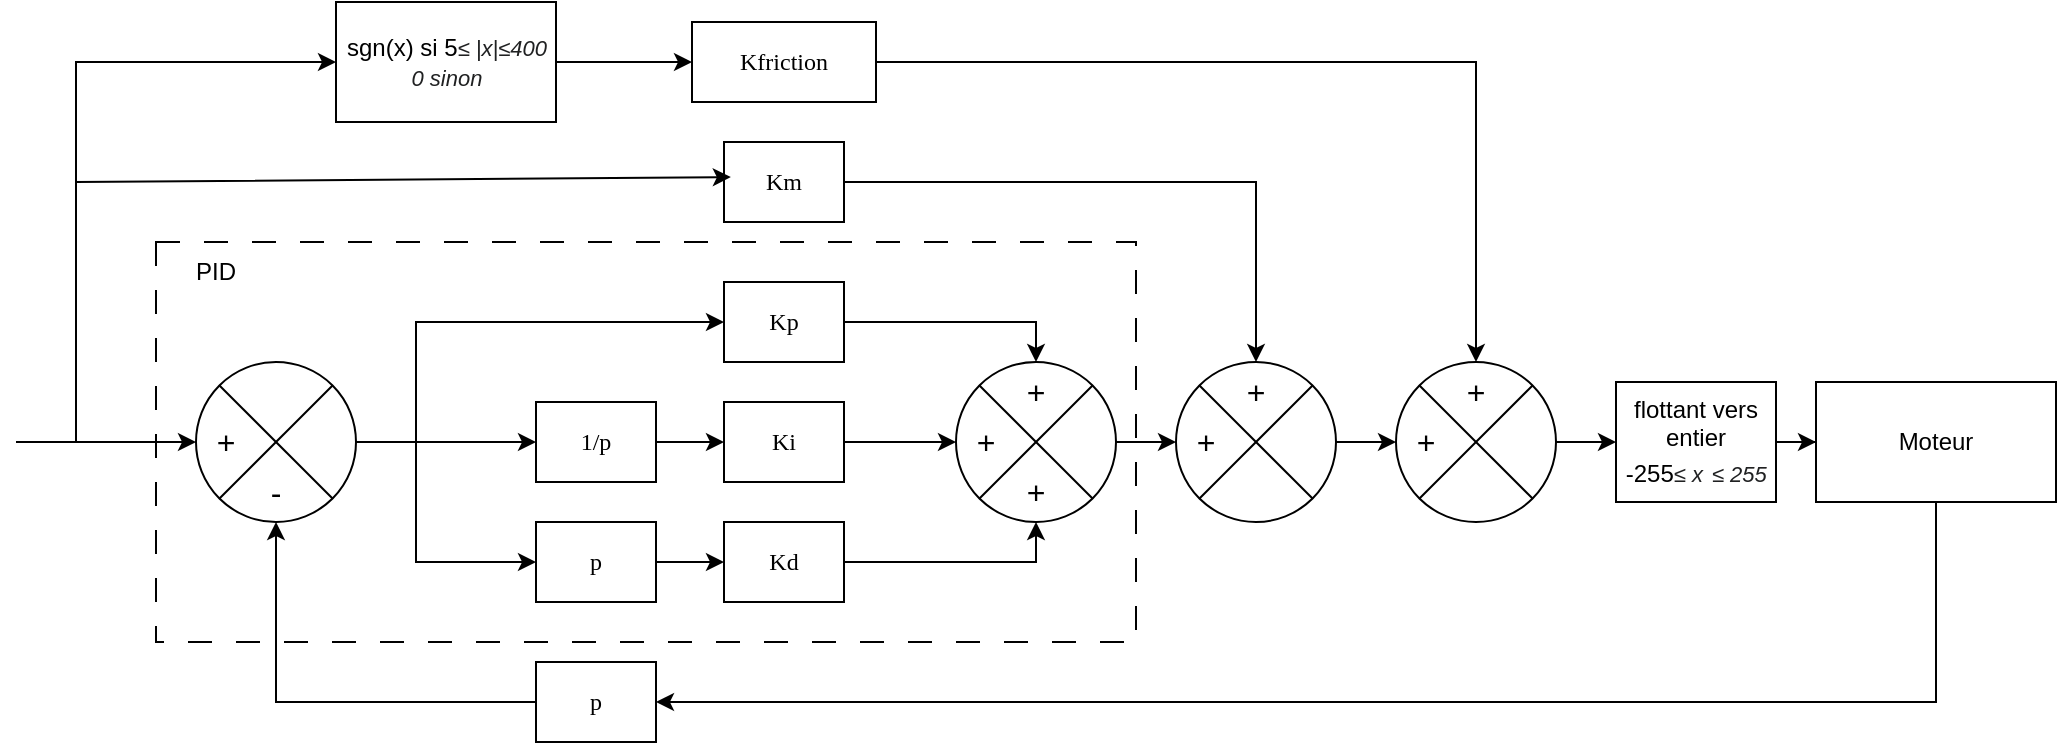 <mxfile version="27.0.9">
  <diagram name="Page-1" id="tfFc7czBFvREa9YvKkDd">
    <mxGraphModel dx="1181" dy="650" grid="1" gridSize="10" guides="1" tooltips="1" connect="1" arrows="1" fold="1" page="1" pageScale="1" pageWidth="1169" pageHeight="827" math="0" shadow="0">
      <root>
        <mxCell id="0" />
        <mxCell id="1" parent="0" />
        <mxCell id="fLKpG50GL_Or-2UU6sCu-28" value="" style="rounded=0;whiteSpace=wrap;html=1;fillColor=none;dashed=1;dashPattern=12 12;" vertex="1" parent="1">
          <mxGeometry x="100" y="140" width="490" height="200" as="geometry" />
        </mxCell>
        <mxCell id="fLKpG50GL_Or-2UU6sCu-18" style="edgeStyle=orthogonalEdgeStyle;rounded=0;orthogonalLoop=1;jettySize=auto;html=1;entryX=0.5;entryY=0;entryDx=0;entryDy=0;" edge="1" parent="1" source="fLKpG50GL_Or-2UU6sCu-1" target="fLKpG50GL_Or-2UU6sCu-16">
          <mxGeometry relative="1" as="geometry" />
        </mxCell>
        <mxCell id="fLKpG50GL_Or-2UU6sCu-1" value="&lt;blockquote&gt;&lt;font face=&quot;Lucida Console&quot;&gt;Kp&lt;/font&gt;&lt;/blockquote&gt;" style="whiteSpace=wrap;html=1;" vertex="1" parent="1">
          <mxGeometry x="384" y="160" width="60" height="40" as="geometry" />
        </mxCell>
        <mxCell id="fLKpG50GL_Or-2UU6sCu-11" style="edgeStyle=orthogonalEdgeStyle;rounded=0;orthogonalLoop=1;jettySize=auto;html=1;entryX=0;entryY=0.5;entryDx=0;entryDy=0;" edge="1" parent="1" source="fLKpG50GL_Or-2UU6sCu-2" target="fLKpG50GL_Or-2UU6sCu-6">
          <mxGeometry relative="1" as="geometry">
            <Array as="points">
              <mxPoint x="200" y="240" />
              <mxPoint x="200" y="240" />
            </Array>
          </mxGeometry>
        </mxCell>
        <mxCell id="fLKpG50GL_Or-2UU6sCu-12" style="edgeStyle=orthogonalEdgeStyle;rounded=0;orthogonalLoop=1;jettySize=auto;html=1;" edge="1" parent="1" source="fLKpG50GL_Or-2UU6sCu-2" target="fLKpG50GL_Or-2UU6sCu-1">
          <mxGeometry relative="1" as="geometry">
            <Array as="points">
              <mxPoint x="230" y="240" />
              <mxPoint x="230" y="180" />
            </Array>
          </mxGeometry>
        </mxCell>
        <mxCell id="fLKpG50GL_Or-2UU6sCu-13" style="edgeStyle=orthogonalEdgeStyle;rounded=0;orthogonalLoop=1;jettySize=auto;html=1;entryX=0;entryY=0.5;entryDx=0;entryDy=0;" edge="1" parent="1" source="fLKpG50GL_Or-2UU6sCu-2" target="fLKpG50GL_Or-2UU6sCu-5">
          <mxGeometry relative="1" as="geometry">
            <Array as="points">
              <mxPoint x="230" y="240" />
              <mxPoint x="230" y="300" />
            </Array>
          </mxGeometry>
        </mxCell>
        <mxCell id="fLKpG50GL_Or-2UU6sCu-2" value="" style="shape=sumEllipse;perimeter=ellipsePerimeter;whiteSpace=wrap;html=1;backgroundOutline=1;" vertex="1" parent="1">
          <mxGeometry x="120" y="200" width="80" height="80" as="geometry" />
        </mxCell>
        <mxCell id="fLKpG50GL_Or-2UU6sCu-21" style="edgeStyle=orthogonalEdgeStyle;rounded=0;orthogonalLoop=1;jettySize=auto;html=1;entryX=0;entryY=0.5;entryDx=0;entryDy=0;" edge="1" parent="1" source="fLKpG50GL_Or-2UU6sCu-3" target="fLKpG50GL_Or-2UU6sCu-16">
          <mxGeometry relative="1" as="geometry" />
        </mxCell>
        <mxCell id="fLKpG50GL_Or-2UU6sCu-3" value="&lt;blockquote&gt;&lt;font face=&quot;Lucida Console&quot;&gt;Ki&lt;/font&gt;&lt;/blockquote&gt;" style="whiteSpace=wrap;html=1;" vertex="1" parent="1">
          <mxGeometry x="384" y="220" width="60" height="40" as="geometry" />
        </mxCell>
        <mxCell id="fLKpG50GL_Or-2UU6sCu-22" style="edgeStyle=orthogonalEdgeStyle;rounded=0;orthogonalLoop=1;jettySize=auto;html=1;entryX=0.5;entryY=1;entryDx=0;entryDy=0;" edge="1" parent="1" source="fLKpG50GL_Or-2UU6sCu-4" target="fLKpG50GL_Or-2UU6sCu-20">
          <mxGeometry relative="1" as="geometry" />
        </mxCell>
        <mxCell id="fLKpG50GL_Or-2UU6sCu-4" value="&lt;blockquote&gt;&lt;font face=&quot;Lucida Console&quot;&gt;Kd&lt;/font&gt;&lt;/blockquote&gt;" style="whiteSpace=wrap;html=1;" vertex="1" parent="1">
          <mxGeometry x="384" y="280" width="60" height="40" as="geometry" />
        </mxCell>
        <mxCell id="fLKpG50GL_Or-2UU6sCu-10" style="edgeStyle=orthogonalEdgeStyle;rounded=0;orthogonalLoop=1;jettySize=auto;html=1;entryX=0;entryY=0.5;entryDx=0;entryDy=0;" edge="1" parent="1" source="fLKpG50GL_Or-2UU6sCu-5" target="fLKpG50GL_Or-2UU6sCu-4">
          <mxGeometry relative="1" as="geometry" />
        </mxCell>
        <mxCell id="fLKpG50GL_Or-2UU6sCu-5" value="&lt;blockquote&gt;&lt;font face=&quot;Lucida Console&quot;&gt;p&lt;/font&gt;&lt;/blockquote&gt;" style="whiteSpace=wrap;html=1;" vertex="1" parent="1">
          <mxGeometry x="290" y="280" width="60" height="40" as="geometry" />
        </mxCell>
        <mxCell id="fLKpG50GL_Or-2UU6sCu-9" style="edgeStyle=orthogonalEdgeStyle;rounded=0;orthogonalLoop=1;jettySize=auto;html=1;" edge="1" parent="1" source="fLKpG50GL_Or-2UU6sCu-6" target="fLKpG50GL_Or-2UU6sCu-3">
          <mxGeometry relative="1" as="geometry" />
        </mxCell>
        <mxCell id="fLKpG50GL_Or-2UU6sCu-6" value="&lt;blockquote&gt;&lt;font face=&quot;Lucida Console&quot;&gt;1/p&lt;/font&gt;&lt;/blockquote&gt;" style="whiteSpace=wrap;html=1;" vertex="1" parent="1">
          <mxGeometry x="290" y="220" width="60" height="40" as="geometry" />
        </mxCell>
        <mxCell id="fLKpG50GL_Or-2UU6sCu-14" value="&lt;font style=&quot;font-size: 16px;&quot;&gt;+&lt;/font&gt;" style="text;strokeColor=none;align=center;fillColor=none;html=1;verticalAlign=middle;whiteSpace=wrap;rounded=0;" vertex="1" parent="1">
          <mxGeometry x="110" y="225" width="50" height="30" as="geometry" />
        </mxCell>
        <mxCell id="fLKpG50GL_Or-2UU6sCu-15" value="&lt;font style=&quot;font-size: 16px;&quot;&gt;-&lt;/font&gt;" style="text;strokeColor=none;align=center;fillColor=none;html=1;verticalAlign=middle;whiteSpace=wrap;rounded=0;" vertex="1" parent="1">
          <mxGeometry x="135" y="250" width="50" height="30" as="geometry" />
        </mxCell>
        <mxCell id="fLKpG50GL_Or-2UU6sCu-30" value="" style="edgeStyle=orthogonalEdgeStyle;rounded=0;orthogonalLoop=1;jettySize=auto;html=1;" edge="1" parent="1" source="fLKpG50GL_Or-2UU6sCu-16" target="fLKpG50GL_Or-2UU6sCu-27">
          <mxGeometry relative="1" as="geometry" />
        </mxCell>
        <mxCell id="fLKpG50GL_Or-2UU6sCu-16" value="" style="shape=sumEllipse;perimeter=ellipsePerimeter;whiteSpace=wrap;html=1;backgroundOutline=1;" vertex="1" parent="1">
          <mxGeometry x="500" y="200" width="80" height="80" as="geometry" />
        </mxCell>
        <mxCell id="fLKpG50GL_Or-2UU6sCu-17" value="&lt;font style=&quot;font-size: 16px;&quot;&gt;+&lt;/font&gt;" style="text;strokeColor=none;align=center;fillColor=none;html=1;verticalAlign=middle;whiteSpace=wrap;rounded=0;" vertex="1" parent="1">
          <mxGeometry x="490" y="225" width="50" height="30" as="geometry" />
        </mxCell>
        <mxCell id="fLKpG50GL_Or-2UU6sCu-19" value="&lt;font style=&quot;font-size: 16px;&quot;&gt;+&lt;/font&gt;" style="text;strokeColor=none;align=center;fillColor=none;html=1;verticalAlign=middle;whiteSpace=wrap;rounded=0;" vertex="1" parent="1">
          <mxGeometry x="515" y="200" width="50" height="30" as="geometry" />
        </mxCell>
        <mxCell id="fLKpG50GL_Or-2UU6sCu-20" value="&lt;font style=&quot;font-size: 16px;&quot;&gt;+&lt;/font&gt;" style="text;strokeColor=none;align=center;fillColor=none;html=1;verticalAlign=middle;whiteSpace=wrap;rounded=0;" vertex="1" parent="1">
          <mxGeometry x="515" y="250" width="50" height="30" as="geometry" />
        </mxCell>
        <mxCell id="fLKpG50GL_Or-2UU6sCu-33" style="edgeStyle=orthogonalEdgeStyle;rounded=0;orthogonalLoop=1;jettySize=auto;html=1;entryX=0.5;entryY=0;entryDx=0;entryDy=0;" edge="1" parent="1" source="fLKpG50GL_Or-2UU6sCu-23" target="fLKpG50GL_Or-2UU6sCu-32">
          <mxGeometry relative="1" as="geometry" />
        </mxCell>
        <mxCell id="fLKpG50GL_Or-2UU6sCu-23" value="&lt;blockquote&gt;&lt;font face=&quot;Lucida Console&quot;&gt;Km&lt;/font&gt;&lt;/blockquote&gt;" style="whiteSpace=wrap;html=1;" vertex="1" parent="1">
          <mxGeometry x="384" y="90" width="60" height="40" as="geometry" />
        </mxCell>
        <mxCell id="fLKpG50GL_Or-2UU6sCu-25" value="" style="endArrow=classic;html=1;rounded=0;entryX=0.2;entryY=0.5;entryDx=0;entryDy=0;entryPerimeter=0;" edge="1" parent="1" target="fLKpG50GL_Or-2UU6sCu-14">
          <mxGeometry width="50" height="50" relative="1" as="geometry">
            <mxPoint x="30" y="240" as="sourcePoint" />
            <mxPoint x="120" y="190" as="targetPoint" />
          </mxGeometry>
        </mxCell>
        <mxCell id="fLKpG50GL_Or-2UU6sCu-26" value="" style="endArrow=classic;html=1;rounded=0;entryX=0.057;entryY=0.439;entryDx=0;entryDy=0;entryPerimeter=0;" edge="1" parent="1" target="fLKpG50GL_Or-2UU6sCu-23">
          <mxGeometry width="50" height="50" relative="1" as="geometry">
            <mxPoint x="60" y="240" as="sourcePoint" />
            <mxPoint x="320" y="90" as="targetPoint" />
            <Array as="points">
              <mxPoint x="60" y="110" />
            </Array>
          </mxGeometry>
        </mxCell>
        <mxCell id="fLKpG50GL_Or-2UU6sCu-46" style="edgeStyle=orthogonalEdgeStyle;rounded=0;orthogonalLoop=1;jettySize=auto;html=1;entryX=0;entryY=0.5;entryDx=0;entryDy=0;" edge="1" parent="1" source="fLKpG50GL_Or-2UU6sCu-27" target="fLKpG50GL_Or-2UU6sCu-43">
          <mxGeometry relative="1" as="geometry" />
        </mxCell>
        <mxCell id="fLKpG50GL_Or-2UU6sCu-27" value="" style="shape=sumEllipse;perimeter=ellipsePerimeter;whiteSpace=wrap;html=1;backgroundOutline=1;" vertex="1" parent="1">
          <mxGeometry x="610" y="200" width="80" height="80" as="geometry" />
        </mxCell>
        <mxCell id="fLKpG50GL_Or-2UU6sCu-29" value="PID" style="text;strokeColor=none;align=center;fillColor=none;html=1;verticalAlign=middle;whiteSpace=wrap;rounded=0;" vertex="1" parent="1">
          <mxGeometry x="100" y="140" width="60" height="30" as="geometry" />
        </mxCell>
        <mxCell id="fLKpG50GL_Or-2UU6sCu-31" value="&lt;font style=&quot;font-size: 16px;&quot;&gt;+&lt;/font&gt;" style="text;strokeColor=none;align=center;fillColor=none;html=1;verticalAlign=middle;whiteSpace=wrap;rounded=0;" vertex="1" parent="1">
          <mxGeometry x="600" y="225" width="50" height="30" as="geometry" />
        </mxCell>
        <mxCell id="fLKpG50GL_Or-2UU6sCu-32" value="&lt;font style=&quot;font-size: 16px;&quot;&gt;+&lt;/font&gt;" style="text;strokeColor=none;align=center;fillColor=none;html=1;verticalAlign=middle;whiteSpace=wrap;rounded=0;" vertex="1" parent="1">
          <mxGeometry x="625" y="200" width="50" height="30" as="geometry" />
        </mxCell>
        <mxCell id="fLKpG50GL_Or-2UU6sCu-35" value="" style="endArrow=classic;html=1;rounded=0;entryX=1;entryY=0.5;entryDx=0;entryDy=0;exitX=0.5;exitY=1;exitDx=0;exitDy=0;" edge="1" parent="1" source="fLKpG50GL_Or-2UU6sCu-41" target="fLKpG50GL_Or-2UU6sCu-36">
          <mxGeometry width="50" height="50" relative="1" as="geometry">
            <mxPoint x="869.66" y="270" as="sourcePoint" />
            <mxPoint x="869.66" y="345" as="targetPoint" />
            <Array as="points">
              <mxPoint x="990" y="370" />
            </Array>
          </mxGeometry>
        </mxCell>
        <mxCell id="fLKpG50GL_Or-2UU6sCu-40" style="edgeStyle=orthogonalEdgeStyle;rounded=0;orthogonalLoop=1;jettySize=auto;html=1;entryX=0.5;entryY=1;entryDx=0;entryDy=0;" edge="1" parent="1" source="fLKpG50GL_Or-2UU6sCu-36" target="fLKpG50GL_Or-2UU6sCu-15">
          <mxGeometry relative="1" as="geometry" />
        </mxCell>
        <mxCell id="fLKpG50GL_Or-2UU6sCu-36" value="&lt;blockquote&gt;&lt;font face=&quot;Lucida Console&quot;&gt;p&lt;/font&gt;&lt;/blockquote&gt;" style="whiteSpace=wrap;html=1;" vertex="1" parent="1">
          <mxGeometry x="290" y="350" width="60" height="40" as="geometry" />
        </mxCell>
        <mxCell id="fLKpG50GL_Or-2UU6sCu-42" value="" style="edgeStyle=orthogonalEdgeStyle;rounded=0;orthogonalLoop=1;jettySize=auto;html=1;" edge="1" parent="1" source="fLKpG50GL_Or-2UU6sCu-37" target="fLKpG50GL_Or-2UU6sCu-41">
          <mxGeometry relative="1" as="geometry" />
        </mxCell>
        <mxCell id="fLKpG50GL_Or-2UU6sCu-37" value="flottant vers entier&lt;br&gt;&amp;nbsp;-255&lt;i style=&quot;font-family: sans-serif; text-align: left;&quot; id=&quot;mwNw&quot;&gt;&lt;span id=&quot;mwBg&quot;&gt;&lt;font style=&quot;font-size: 11px; color: light-dark(rgb(32, 33, 34), rgb(239, 240, 241));&quot;&gt;≤ x&lt;/font&gt;&lt;font color=&quot;#d0d1d2&quot; style=&quot;font-size: 16px;&quot;&gt;&amp;nbsp;&lt;/font&gt;&lt;/span&gt;&lt;/i&gt;&lt;i style=&quot;font-family: sans-serif; text-align: left;&quot; id=&quot;mwNw&quot;&gt;&lt;span id=&quot;mwBg&quot;&gt;&lt;font style=&quot;font-size: 11px; color: light-dark(rgb(32, 33, 34), rgb(239, 240, 241));&quot;&gt;≤ 255&amp;nbsp;&lt;/font&gt;&lt;/span&gt;&lt;/i&gt;" style="whiteSpace=wrap;html=1;" vertex="1" parent="1">
          <mxGeometry x="830" y="210" width="80" height="60" as="geometry" />
        </mxCell>
        <mxCell id="fLKpG50GL_Or-2UU6sCu-41" value="Moteur" style="rounded=0;whiteSpace=wrap;html=1;" vertex="1" parent="1">
          <mxGeometry x="930" y="210" width="120" height="60" as="geometry" />
        </mxCell>
        <mxCell id="fLKpG50GL_Or-2UU6sCu-47" style="edgeStyle=orthogonalEdgeStyle;rounded=0;orthogonalLoop=1;jettySize=auto;html=1;entryX=0;entryY=0.5;entryDx=0;entryDy=0;" edge="1" parent="1" source="fLKpG50GL_Or-2UU6sCu-43" target="fLKpG50GL_Or-2UU6sCu-37">
          <mxGeometry relative="1" as="geometry" />
        </mxCell>
        <mxCell id="fLKpG50GL_Or-2UU6sCu-43" value="" style="shape=sumEllipse;perimeter=ellipsePerimeter;whiteSpace=wrap;html=1;backgroundOutline=1;" vertex="1" parent="1">
          <mxGeometry x="720" y="200" width="80" height="80" as="geometry" />
        </mxCell>
        <mxCell id="fLKpG50GL_Or-2UU6sCu-44" value="&lt;font style=&quot;font-size: 16px;&quot;&gt;+&lt;/font&gt;" style="text;strokeColor=none;align=center;fillColor=none;html=1;verticalAlign=middle;whiteSpace=wrap;rounded=0;" vertex="1" parent="1">
          <mxGeometry x="710" y="225" width="50" height="30" as="geometry" />
        </mxCell>
        <mxCell id="fLKpG50GL_Or-2UU6sCu-45" value="&lt;font style=&quot;font-size: 16px;&quot;&gt;+&lt;/font&gt;" style="text;strokeColor=none;align=center;fillColor=none;html=1;verticalAlign=middle;whiteSpace=wrap;rounded=0;" vertex="1" parent="1">
          <mxGeometry x="735" y="200" width="50" height="30" as="geometry" />
        </mxCell>
        <mxCell id="fLKpG50GL_Or-2UU6sCu-53" style="edgeStyle=orthogonalEdgeStyle;rounded=0;orthogonalLoop=1;jettySize=auto;html=1;entryX=0;entryY=0.5;entryDx=0;entryDy=0;" edge="1" parent="1" source="fLKpG50GL_Or-2UU6sCu-49" target="fLKpG50GL_Or-2UU6sCu-52">
          <mxGeometry relative="1" as="geometry" />
        </mxCell>
        <mxCell id="fLKpG50GL_Or-2UU6sCu-49" value="&lt;blockquote&gt;sgn(x) si 5&lt;i style=&quot;font-family: sans-serif; text-align: left;&quot; id=&quot;mwNw&quot;&gt;&lt;span id=&quot;mwBg&quot;&gt;&lt;font style=&quot;font-size: 11px; color: light-dark(rgb(32, 33, 34), rgb(239, 240, 241));&quot;&gt;≤ |x|&lt;/font&gt;&lt;/span&gt;&lt;/i&gt;&lt;i style=&quot;font-family: sans-serif; text-align: left;&quot; id=&quot;mwNw&quot;&gt;&lt;span id=&quot;mwBg&quot;&gt;&lt;font style=&quot;font-size: 11px; color: light-dark(rgb(32, 33, 34), rgb(239, 240, 241));&quot;&gt;≤400&lt;br&gt;0 sinon&lt;/font&gt;&lt;/span&gt;&lt;/i&gt;&lt;/blockquote&gt;" style="html=1;" vertex="1" parent="1">
          <mxGeometry x="190" y="20" width="110" height="60" as="geometry" />
        </mxCell>
        <mxCell id="fLKpG50GL_Or-2UU6sCu-51" value="" style="endArrow=classic;html=1;rounded=0;entryX=0;entryY=0.5;entryDx=0;entryDy=0;" edge="1" parent="1" target="fLKpG50GL_Or-2UU6sCu-49">
          <mxGeometry width="50" height="50" relative="1" as="geometry">
            <mxPoint x="60" y="110" as="sourcePoint" />
            <mxPoint x="120" y="20" as="targetPoint" />
            <Array as="points">
              <mxPoint x="60" y="50" />
            </Array>
          </mxGeometry>
        </mxCell>
        <mxCell id="fLKpG50GL_Or-2UU6sCu-54" style="edgeStyle=orthogonalEdgeStyle;rounded=0;orthogonalLoop=1;jettySize=auto;html=1;entryX=0.5;entryY=0;entryDx=0;entryDy=0;" edge="1" parent="1" source="fLKpG50GL_Or-2UU6sCu-52" target="fLKpG50GL_Or-2UU6sCu-45">
          <mxGeometry relative="1" as="geometry" />
        </mxCell>
        <mxCell id="fLKpG50GL_Or-2UU6sCu-52" value="&lt;blockquote&gt;&lt;font face=&quot;Lucida Console&quot;&gt;Kfriction&lt;/font&gt;&lt;/blockquote&gt;" style="whiteSpace=wrap;html=1;" vertex="1" parent="1">
          <mxGeometry x="368" y="30" width="92" height="40" as="geometry" />
        </mxCell>
      </root>
    </mxGraphModel>
  </diagram>
</mxfile>
